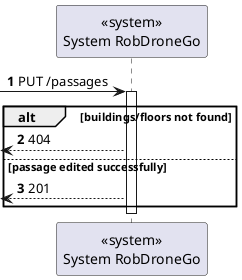 @startuml
autonumber

participant "<<system>>\nSystem RobDroneGo" as sys

[-> sys: PUT /passages

activate sys
    alt buildings/floors not found
        [<-- sys : 404
    else passage edited successfully
        [<-- sys  : 201
    end
deactivate sys

@enduml
